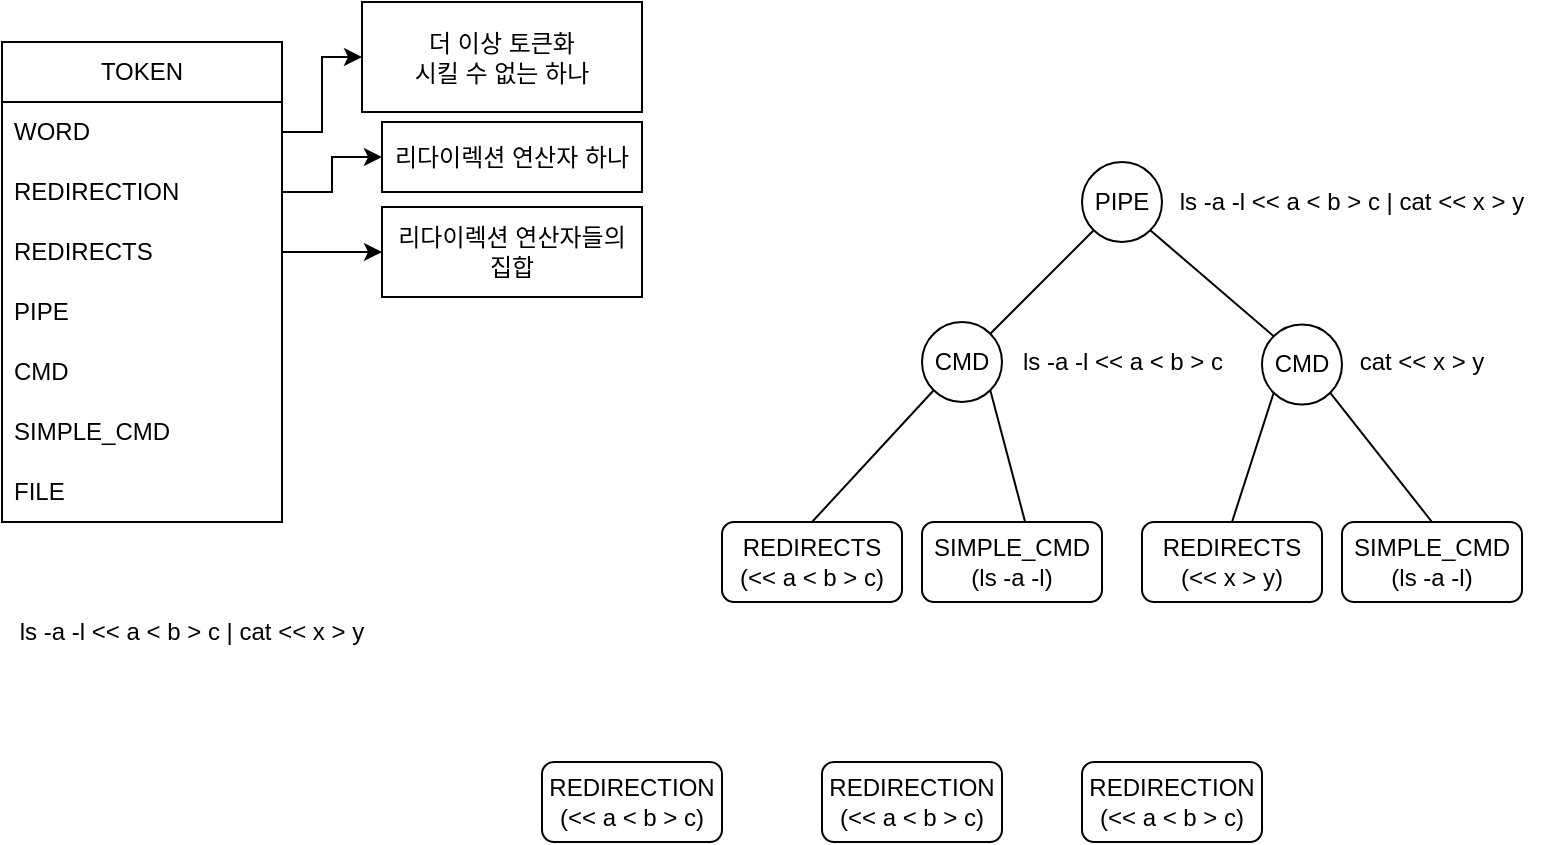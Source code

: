 <mxfile version="26.0.5">
  <diagram name="Page-1" id="10a91c8b-09ff-31b1-d368-03940ed4cc9e">
    <mxGraphModel dx="1195" dy="628" grid="1" gridSize="10" guides="1" tooltips="1" connect="1" arrows="1" fold="1" page="1" pageScale="1" pageWidth="1100" pageHeight="850" background="none" math="0" shadow="0">
      <root>
        <mxCell id="0" />
        <mxCell id="1" parent="0" />
        <mxCell id="TmrtS8XoBHmU19au0Blr-1" value="PIPE" style="ellipse;whiteSpace=wrap;html=1;aspect=fixed;" parent="1" vertex="1">
          <mxGeometry x="580" y="100" width="40" height="40" as="geometry" />
        </mxCell>
        <mxCell id="-QrWi2uMpiPbB-rdadxz-1" value="" style="endArrow=none;html=1;rounded=0;entryX=0;entryY=1;entryDx=0;entryDy=0;exitX=1;exitY=0;exitDx=0;exitDy=0;" parent="1" source="-QrWi2uMpiPbB-rdadxz-2" target="TmrtS8XoBHmU19au0Blr-1" edge="1">
          <mxGeometry width="50" height="50" relative="1" as="geometry">
            <mxPoint x="560" y="200" as="sourcePoint" />
            <mxPoint x="630" y="300" as="targetPoint" />
          </mxGeometry>
        </mxCell>
        <mxCell id="-QrWi2uMpiPbB-rdadxz-2" value="CMD" style="ellipse;whiteSpace=wrap;html=1;aspect=fixed;" parent="1" vertex="1">
          <mxGeometry x="500" y="180" width="40" height="40" as="geometry" />
        </mxCell>
        <mxCell id="-QrWi2uMpiPbB-rdadxz-3" value="CMD" style="ellipse;whiteSpace=wrap;html=1;aspect=fixed;" parent="1" vertex="1">
          <mxGeometry x="670" y="181.25" width="40" height="40" as="geometry" />
        </mxCell>
        <mxCell id="-QrWi2uMpiPbB-rdadxz-4" value="" style="endArrow=none;html=1;rounded=0;entryX=1;entryY=1;entryDx=0;entryDy=0;exitX=0;exitY=0;exitDx=0;exitDy=0;" parent="1" source="-QrWi2uMpiPbB-rdadxz-3" target="TmrtS8XoBHmU19au0Blr-1" edge="1">
          <mxGeometry width="50" height="50" relative="1" as="geometry">
            <mxPoint x="570" y="210" as="sourcePoint" />
            <mxPoint x="610" y="150" as="targetPoint" />
          </mxGeometry>
        </mxCell>
        <mxCell id="-QrWi2uMpiPbB-rdadxz-7" value="TOKEN" style="swimlane;fontStyle=0;childLayout=stackLayout;horizontal=1;startSize=30;horizontalStack=0;resizeParent=1;resizeParentMax=0;resizeLast=0;collapsible=1;marginBottom=0;whiteSpace=wrap;html=1;" parent="1" vertex="1">
          <mxGeometry x="40" y="40" width="140" height="240" as="geometry" />
        </mxCell>
        <mxCell id="-QrWi2uMpiPbB-rdadxz-8" value="WORD" style="text;strokeColor=none;fillColor=none;align=left;verticalAlign=middle;spacingLeft=4;spacingRight=4;overflow=hidden;points=[[0,0.5],[1,0.5]];portConstraint=eastwest;rotatable=0;whiteSpace=wrap;html=1;" parent="-QrWi2uMpiPbB-rdadxz-7" vertex="1">
          <mxGeometry y="30" width="140" height="30" as="geometry" />
        </mxCell>
        <mxCell id="-QrWi2uMpiPbB-rdadxz-9" value="REDIRECTION" style="text;strokeColor=none;fillColor=none;align=left;verticalAlign=middle;spacingLeft=4;spacingRight=4;overflow=hidden;points=[[0,0.5],[1,0.5]];portConstraint=eastwest;rotatable=0;whiteSpace=wrap;html=1;" parent="-QrWi2uMpiPbB-rdadxz-7" vertex="1">
          <mxGeometry y="60" width="140" height="30" as="geometry" />
        </mxCell>
        <mxCell id="-QrWi2uMpiPbB-rdadxz-20" value="REDIRECTS" style="text;strokeColor=none;fillColor=none;align=left;verticalAlign=middle;spacingLeft=4;spacingRight=4;overflow=hidden;points=[[0,0.5],[1,0.5]];portConstraint=eastwest;rotatable=0;whiteSpace=wrap;html=1;" parent="-QrWi2uMpiPbB-rdadxz-7" vertex="1">
          <mxGeometry y="90" width="140" height="30" as="geometry" />
        </mxCell>
        <mxCell id="-QrWi2uMpiPbB-rdadxz-10" value="PIPE" style="text;strokeColor=none;fillColor=none;align=left;verticalAlign=middle;spacingLeft=4;spacingRight=4;overflow=hidden;points=[[0,0.5],[1,0.5]];portConstraint=eastwest;rotatable=0;whiteSpace=wrap;html=1;" parent="-QrWi2uMpiPbB-rdadxz-7" vertex="1">
          <mxGeometry y="120" width="140" height="30" as="geometry" />
        </mxCell>
        <mxCell id="-QrWi2uMpiPbB-rdadxz-11" value="CMD" style="text;strokeColor=none;fillColor=none;align=left;verticalAlign=middle;spacingLeft=4;spacingRight=4;overflow=hidden;points=[[0,0.5],[1,0.5]];portConstraint=eastwest;rotatable=0;whiteSpace=wrap;html=1;" parent="-QrWi2uMpiPbB-rdadxz-7" vertex="1">
          <mxGeometry y="150" width="140" height="30" as="geometry" />
        </mxCell>
        <mxCell id="-QrWi2uMpiPbB-rdadxz-12" value="SIMPLE_CMD" style="text;strokeColor=none;fillColor=none;align=left;verticalAlign=middle;spacingLeft=4;spacingRight=4;overflow=hidden;points=[[0,0.5],[1,0.5]];portConstraint=eastwest;rotatable=0;whiteSpace=wrap;html=1;" parent="-QrWi2uMpiPbB-rdadxz-7" vertex="1">
          <mxGeometry y="180" width="140" height="30" as="geometry" />
        </mxCell>
        <mxCell id="-QrWi2uMpiPbB-rdadxz-13" value="FILE" style="text;strokeColor=none;fillColor=none;align=left;verticalAlign=middle;spacingLeft=4;spacingRight=4;overflow=hidden;points=[[0,0.5],[1,0.5]];portConstraint=eastwest;rotatable=0;whiteSpace=wrap;html=1;" parent="-QrWi2uMpiPbB-rdadxz-7" vertex="1">
          <mxGeometry y="210" width="140" height="30" as="geometry" />
        </mxCell>
        <mxCell id="-QrWi2uMpiPbB-rdadxz-19" value="더 이상 토큰화&lt;br&gt;시킬 수 없는 하나" style="rounded=0;whiteSpace=wrap;html=1;" parent="1" vertex="1">
          <mxGeometry x="220" y="20" width="140" height="55" as="geometry" />
        </mxCell>
        <mxCell id="-QrWi2uMpiPbB-rdadxz-18" style="edgeStyle=orthogonalEdgeStyle;rounded=0;orthogonalLoop=1;jettySize=auto;html=1;" parent="1" source="-QrWi2uMpiPbB-rdadxz-8" target="-QrWi2uMpiPbB-rdadxz-19" edge="1">
          <mxGeometry relative="1" as="geometry">
            <mxPoint x="210" y="85" as="targetPoint" />
          </mxGeometry>
        </mxCell>
        <mxCell id="-QrWi2uMpiPbB-rdadxz-21" value="ls -a -l &amp;lt;&amp;lt; a &amp;lt; b &amp;gt; c | cat &amp;lt;&amp;lt; x &amp;gt; y" style="text;html=1;align=center;verticalAlign=middle;whiteSpace=wrap;rounded=0;" parent="1" vertex="1">
          <mxGeometry x="40" y="320" width="190" height="30" as="geometry" />
        </mxCell>
        <mxCell id="-QrWi2uMpiPbB-rdadxz-25" value="리다이렉션 연산자 하나" style="rounded=0;whiteSpace=wrap;html=1;" parent="1" vertex="1">
          <mxGeometry x="230" y="80" width="130" height="35" as="geometry" />
        </mxCell>
        <mxCell id="-QrWi2uMpiPbB-rdadxz-24" style="edgeStyle=orthogonalEdgeStyle;rounded=0;orthogonalLoop=1;jettySize=auto;html=1;" parent="1" source="-QrWi2uMpiPbB-rdadxz-9" target="-QrWi2uMpiPbB-rdadxz-25" edge="1">
          <mxGeometry relative="1" as="geometry">
            <mxPoint x="220" y="115" as="targetPoint" />
          </mxGeometry>
        </mxCell>
        <mxCell id="-QrWi2uMpiPbB-rdadxz-27" value="리다이렉션 연산자들의 집합" style="rounded=0;whiteSpace=wrap;html=1;" parent="1" vertex="1">
          <mxGeometry x="230" y="122.5" width="130" height="45" as="geometry" />
        </mxCell>
        <mxCell id="-QrWi2uMpiPbB-rdadxz-26" style="edgeStyle=orthogonalEdgeStyle;rounded=0;orthogonalLoop=1;jettySize=auto;html=1;" parent="1" source="-QrWi2uMpiPbB-rdadxz-20" target="-QrWi2uMpiPbB-rdadxz-27" edge="1">
          <mxGeometry relative="1" as="geometry">
            <mxPoint x="230" y="145" as="targetPoint" />
          </mxGeometry>
        </mxCell>
        <mxCell id="MDbn7u2HAEiCGLMz-KhQ-1" value="ls -a -l &amp;lt;&amp;lt; a &amp;lt; b &amp;gt; c | cat &amp;lt;&amp;lt; x &amp;gt; y" style="text;html=1;align=center;verticalAlign=middle;whiteSpace=wrap;rounded=0;" vertex="1" parent="1">
          <mxGeometry x="620" y="101.25" width="190" height="37.5" as="geometry" />
        </mxCell>
        <mxCell id="MDbn7u2HAEiCGLMz-KhQ-3" value="ls -a -l &amp;lt;&amp;lt; a &amp;lt; b &amp;gt; c" style="text;html=1;align=center;verticalAlign=middle;whiteSpace=wrap;rounded=0;" vertex="1" parent="1">
          <mxGeometry x="547.5" y="181.25" width="105" height="37.5" as="geometry" />
        </mxCell>
        <mxCell id="MDbn7u2HAEiCGLMz-KhQ-4" value="cat &amp;lt;&amp;lt; x &amp;gt; y" style="text;html=1;align=center;verticalAlign=middle;whiteSpace=wrap;rounded=0;" vertex="1" parent="1">
          <mxGeometry x="710" y="181.25" width="80" height="37.5" as="geometry" />
        </mxCell>
        <mxCell id="MDbn7u2HAEiCGLMz-KhQ-8" value="" style="endArrow=none;html=1;rounded=0;entryX=0;entryY=1;entryDx=0;entryDy=0;exitX=0.5;exitY=0;exitDx=0;exitDy=0;" edge="1" parent="1" source="MDbn7u2HAEiCGLMz-KhQ-19" target="-QrWi2uMpiPbB-rdadxz-2">
          <mxGeometry width="50" height="50" relative="1" as="geometry">
            <mxPoint x="380" y="280" as="sourcePoint" />
            <mxPoint x="596" y="144" as="targetPoint" />
          </mxGeometry>
        </mxCell>
        <mxCell id="MDbn7u2HAEiCGLMz-KhQ-15" value="" style="endArrow=none;html=1;rounded=0;entryX=1;entryY=1;entryDx=0;entryDy=0;exitX=0.574;exitY=0.008;exitDx=0;exitDy=0;exitPerimeter=0;" edge="1" parent="1" source="MDbn7u2HAEiCGLMz-KhQ-21" target="-QrWi2uMpiPbB-rdadxz-2">
          <mxGeometry width="50" height="50" relative="1" as="geometry">
            <mxPoint x="570" y="280" as="sourcePoint" />
            <mxPoint x="516" y="224" as="targetPoint" />
          </mxGeometry>
        </mxCell>
        <mxCell id="MDbn7u2HAEiCGLMz-KhQ-16" value="" style="endArrow=none;html=1;rounded=0;entryX=0;entryY=1;entryDx=0;entryDy=0;exitX=0.5;exitY=0;exitDx=0;exitDy=0;" edge="1" parent="1" source="MDbn7u2HAEiCGLMz-KhQ-22" target="-QrWi2uMpiPbB-rdadxz-3">
          <mxGeometry width="50" height="50" relative="1" as="geometry">
            <mxPoint x="710" y="280" as="sourcePoint" />
            <mxPoint x="544" y="224" as="targetPoint" />
          </mxGeometry>
        </mxCell>
        <mxCell id="MDbn7u2HAEiCGLMz-KhQ-17" value="" style="endArrow=none;html=1;rounded=0;entryX=1;entryY=1;entryDx=0;entryDy=0;exitX=0.5;exitY=0;exitDx=0;exitDy=0;" edge="1" parent="1" source="MDbn7u2HAEiCGLMz-KhQ-24" target="-QrWi2uMpiPbB-rdadxz-3">
          <mxGeometry width="50" height="50" relative="1" as="geometry">
            <mxPoint x="885.858" y="285.858" as="sourcePoint" />
            <mxPoint x="700" y="231" as="targetPoint" />
          </mxGeometry>
        </mxCell>
        <mxCell id="MDbn7u2HAEiCGLMz-KhQ-19" value="REDIRECTS&lt;br&gt;(&amp;lt;&amp;lt; a &amp;lt; b &amp;gt; c)" style="rounded=1;whiteSpace=wrap;html=1;" vertex="1" parent="1">
          <mxGeometry x="400" y="280" width="90" height="40" as="geometry" />
        </mxCell>
        <mxCell id="MDbn7u2HAEiCGLMz-KhQ-21" value="SIMPLE_CMD&lt;br&gt;(ls -a -l)" style="rounded=1;whiteSpace=wrap;html=1;" vertex="1" parent="1">
          <mxGeometry x="500" y="280" width="90" height="40" as="geometry" />
        </mxCell>
        <mxCell id="MDbn7u2HAEiCGLMz-KhQ-22" value="REDIRECTS&lt;br&gt;(&amp;lt;&amp;lt; x &amp;gt; y)" style="rounded=1;whiteSpace=wrap;html=1;" vertex="1" parent="1">
          <mxGeometry x="610" y="280" width="90" height="40" as="geometry" />
        </mxCell>
        <mxCell id="MDbn7u2HAEiCGLMz-KhQ-24" value="SIMPLE_CMD&lt;br&gt;(ls -a -l)" style="rounded=1;whiteSpace=wrap;html=1;" vertex="1" parent="1">
          <mxGeometry x="710" y="280" width="90" height="40" as="geometry" />
        </mxCell>
        <mxCell id="MDbn7u2HAEiCGLMz-KhQ-25" value="REDIRECTION&lt;br&gt;(&amp;lt;&amp;lt; a &amp;lt; b &amp;gt; c)" style="rounded=1;whiteSpace=wrap;html=1;" vertex="1" parent="1">
          <mxGeometry x="310" y="400" width="90" height="40" as="geometry" />
        </mxCell>
        <mxCell id="MDbn7u2HAEiCGLMz-KhQ-26" value="REDIRECTION&lt;br&gt;(&amp;lt;&amp;lt; a &amp;lt; b &amp;gt; c)" style="rounded=1;whiteSpace=wrap;html=1;" vertex="1" parent="1">
          <mxGeometry x="450" y="400" width="90" height="40" as="geometry" />
        </mxCell>
        <mxCell id="MDbn7u2HAEiCGLMz-KhQ-27" value="REDIRECTION&lt;br&gt;(&amp;lt;&amp;lt; a &amp;lt; b &amp;gt; c)" style="rounded=1;whiteSpace=wrap;html=1;" vertex="1" parent="1">
          <mxGeometry x="580" y="400" width="90" height="40" as="geometry" />
        </mxCell>
      </root>
    </mxGraphModel>
  </diagram>
</mxfile>
